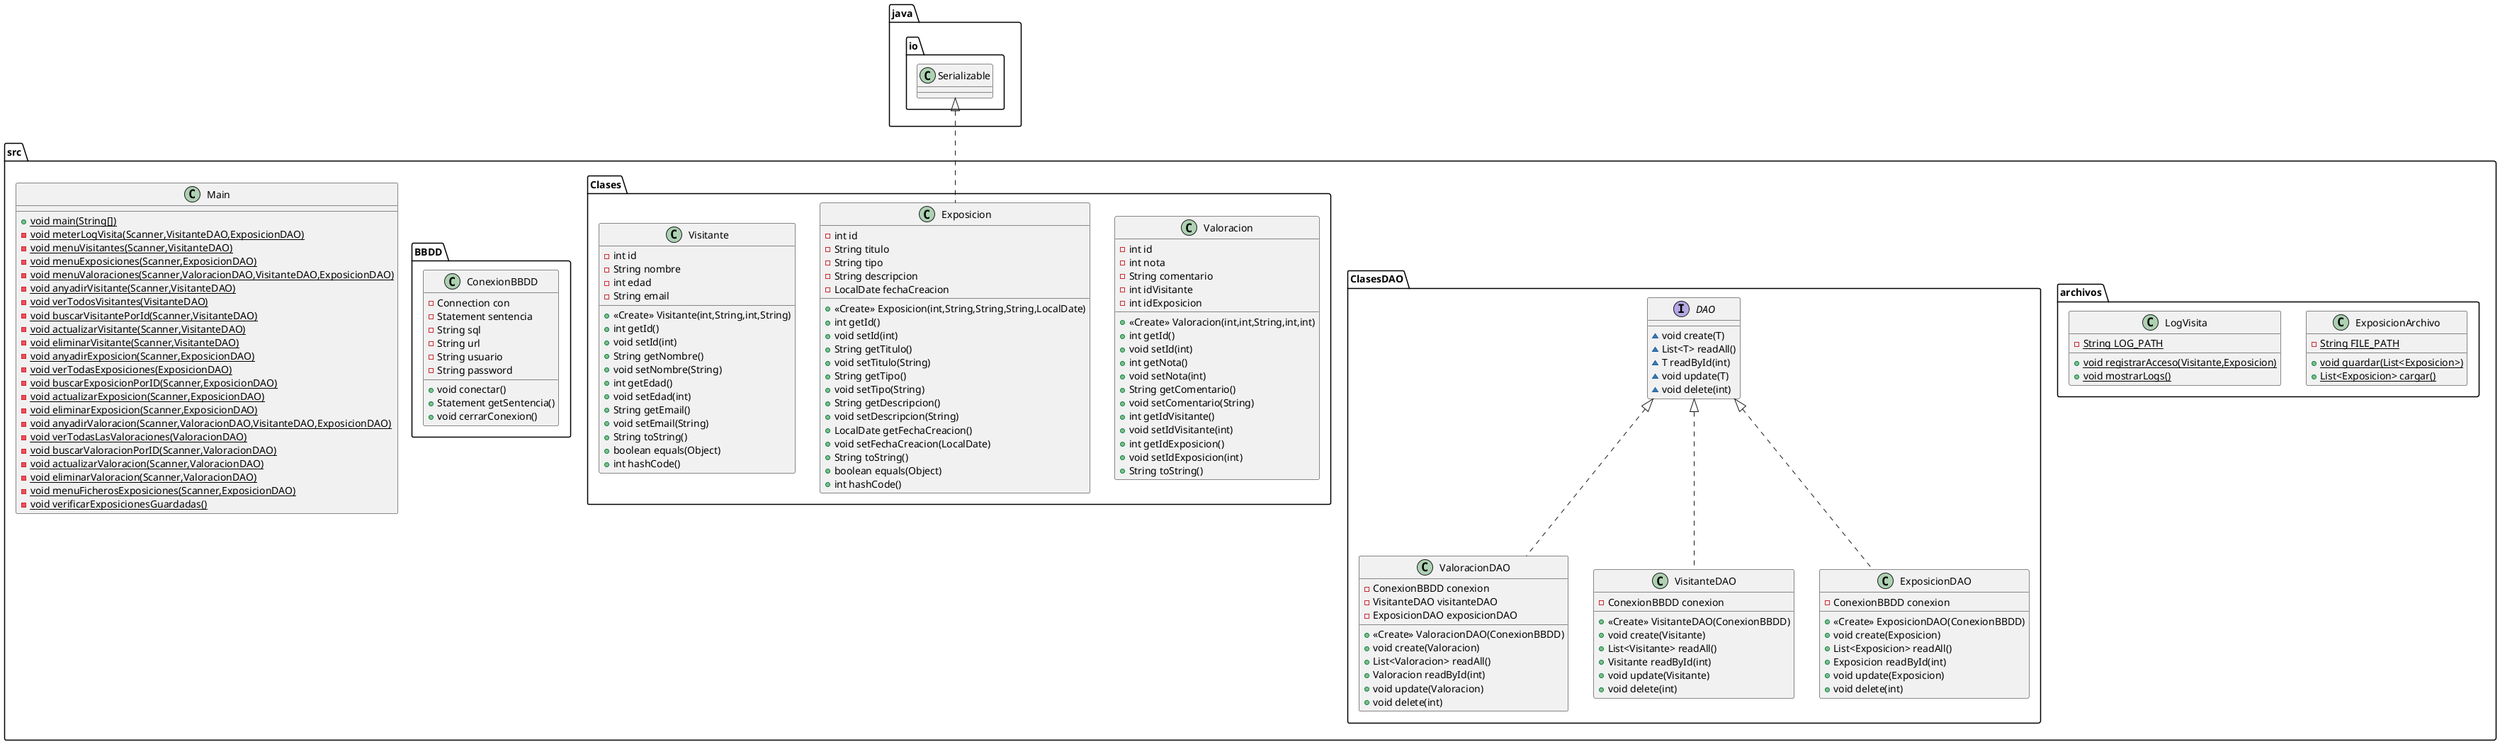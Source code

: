@startuml
class src.archivos.ExposicionArchivo {
- {static} String FILE_PATH
+ {static} void guardar(List<Exposicion>)
+ {static} List<Exposicion> cargar()
}


interface src.ClasesDAO.DAO {
~ void create(T)
~ List<T> readAll()
~ T readById(int)
~ void update(T)
~ void delete(int)
}

class src.Clases.Valoracion {
- int id
- int nota
- String comentario
- int idVisitante
- int idExposicion
+ <<Create>> Valoracion(int,int,String,int,int)
+ int getId()
+ void setId(int)
+ int getNota()
+ void setNota(int)
+ String getComentario()
+ void setComentario(String)
+ int getIdVisitante()
+ void setIdVisitante(int)
+ int getIdExposicion()
+ void setIdExposicion(int)
+ String toString()
}


class src.ClasesDAO.ValoracionDAO {
- ConexionBBDD conexion
- VisitanteDAO visitanteDAO
- ExposicionDAO exposicionDAO
+ <<Create>> ValoracionDAO(ConexionBBDD)
+ void create(Valoracion)
+ List<Valoracion> readAll()
+ Valoracion readById(int)
+ void update(Valoracion)
+ void delete(int)
}


class src.Clases.Exposicion {
- int id
- String titulo
- String tipo
- String descripcion
- LocalDate fechaCreacion
+ <<Create>> Exposicion(int,String,String,String,LocalDate)
+ int getId()
+ void setId(int)
+ String getTitulo()
+ void setTitulo(String)
+ String getTipo()
+ void setTipo(String)
+ String getDescripcion()
+ void setDescripcion(String)
+ LocalDate getFechaCreacion()
+ void setFechaCreacion(LocalDate)
+ String toString()
+ boolean equals(Object)
+ int hashCode()
}


class src.archivos.LogVisita {
- {static} String LOG_PATH
+ {static} void registrarAcceso(Visitante,Exposicion)
+ {static} void mostrarLogs()
}


class src.ClasesDAO.VisitanteDAO {
- ConexionBBDD conexion
+ <<Create>> VisitanteDAO(ConexionBBDD)
+ void create(Visitante)
+ List<Visitante> readAll()
+ Visitante readById(int)
+ void update(Visitante)
+ void delete(int)
}


class src.BBDD.ConexionBBDD {
- Connection con
- Statement sentencia
- String sql
- String url
- String usuario
- String password
+ void conectar()
+ Statement getSentencia()
+ void cerrarConexion()
}


class src.Clases.Visitante {
- int id
- String nombre
- int edad
- String email
+ <<Create>> Visitante(int,String,int,String)
+ int getId()
+ void setId(int)
+ String getNombre()
+ void setNombre(String)
+ int getEdad()
+ void setEdad(int)
+ String getEmail()
+ void setEmail(String)
+ String toString()
+ boolean equals(Object)
+ int hashCode()
}


class src.Main {
+ {static} void main(String[])
- {static} void meterLogVisita(Scanner,VisitanteDAO,ExposicionDAO)
- {static} void menuVisitantes(Scanner,VisitanteDAO)
- {static} void menuExposiciones(Scanner,ExposicionDAO)
- {static} void menuValoraciones(Scanner,ValoracionDAO,VisitanteDAO,ExposicionDAO)
- {static} void anyadirVisitante(Scanner,VisitanteDAO)
- {static} void verTodosVisitantes(VisitanteDAO)
- {static} void buscarVisitantePorId(Scanner,VisitanteDAO)
- {static} void actualizarVisitante(Scanner,VisitanteDAO)
- {static} void eliminarVisitante(Scanner,VisitanteDAO)
- {static} void anyadirExposicion(Scanner,ExposicionDAO)
- {static} void verTodasExposiciones(ExposicionDAO)
- {static} void buscarExposicionPorID(Scanner,ExposicionDAO)
- {static} void actualizarExposicion(Scanner,ExposicionDAO)
- {static} void eliminarExposicion(Scanner,ExposicionDAO)
- {static} void anyadirValoracion(Scanner,ValoracionDAO,VisitanteDAO,ExposicionDAO)
- {static} void verTodasLasValoraciones(ValoracionDAO)
- {static} void buscarValoracionPorID(Scanner,ValoracionDAO)
- {static} void actualizarValoracion(Scanner,ValoracionDAO)
- {static} void eliminarValoracion(Scanner,ValoracionDAO)
- {static} void menuFicherosExposiciones(Scanner,ExposicionDAO)
- {static} void verificarExposicionesGuardadas()
}

class src.ClasesDAO.ExposicionDAO {
- ConexionBBDD conexion
+ <<Create>> ExposicionDAO(ConexionBBDD)
+ void create(Exposicion)
+ List<Exposicion> readAll()
+ Exposicion readById(int)
+ void update(Exposicion)
+ void delete(int)
}




src.ClasesDAO.DAO <|.. src.ClasesDAO.ValoracionDAO
java.io.Serializable <|.. src.Clases.Exposicion
src.ClasesDAO.DAO <|.. src.ClasesDAO.VisitanteDAO
src.ClasesDAO.DAO <|.. src.ClasesDAO.ExposicionDAO
@enduml